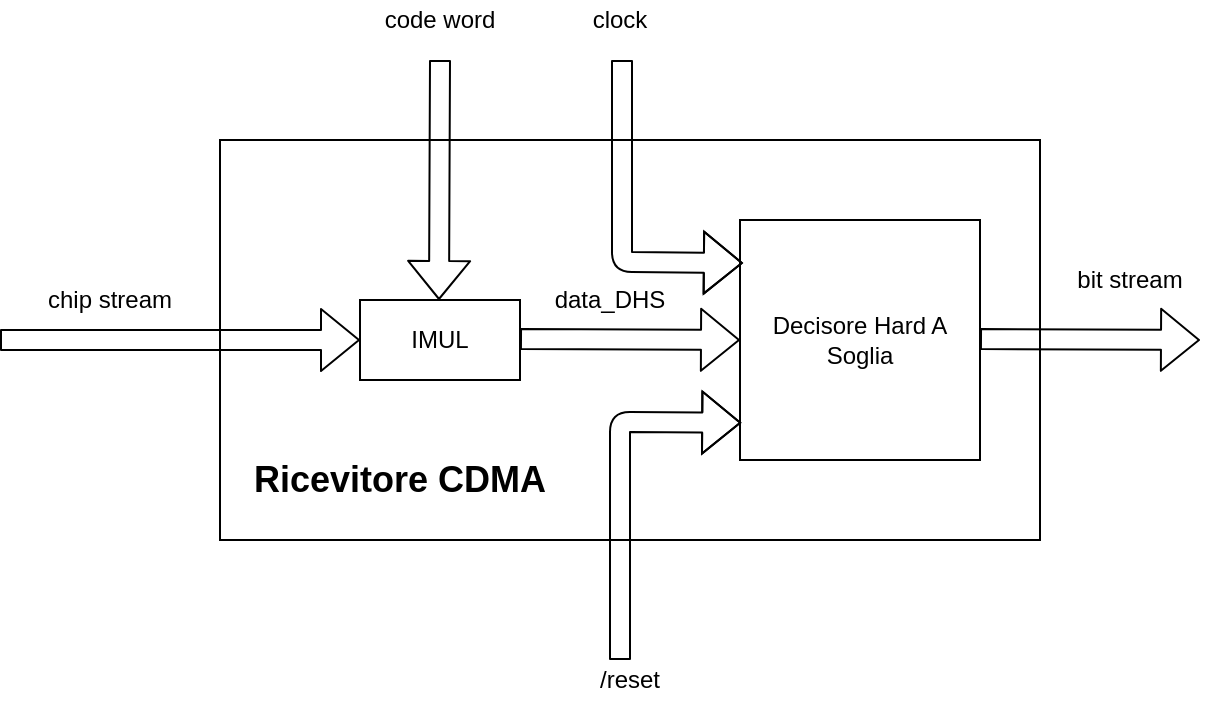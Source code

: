<mxfile version="12.6.7" type="device"><diagram id="MgMUlI55GwYFzyPAJZYc" name="Page-1"><mxGraphModel dx="1250" dy="681" grid="1" gridSize="10" guides="1" tooltips="1" connect="1" arrows="1" fold="1" page="1" pageScale="1" pageWidth="827" pageHeight="1169" math="0" shadow="0"><root><mxCell id="0"/><mxCell id="1" parent="0"/><mxCell id="zzR6vR1U2qTtrS7jRlox-1" value="" style="rounded=0;whiteSpace=wrap;html=1;" vertex="1" parent="1"><mxGeometry x="200" y="170" width="410" height="200" as="geometry"/></mxCell><mxCell id="zzR6vR1U2qTtrS7jRlox-2" value="Decisore Hard A Soglia" style="whiteSpace=wrap;html=1;aspect=fixed;" vertex="1" parent="1"><mxGeometry x="460" y="210" width="120" height="120" as="geometry"/></mxCell><mxCell id="zzR6vR1U2qTtrS7jRlox-3" value="" style="shape=flexArrow;endArrow=classic;html=1;" edge="1" parent="1" target="zzR6vR1U2qTtrS7jRlox-4"><mxGeometry width="50" height="50" relative="1" as="geometry"><mxPoint x="90" y="270" as="sourcePoint"/><mxPoint x="140" y="250" as="targetPoint"/></mxGeometry></mxCell><mxCell id="zzR6vR1U2qTtrS7jRlox-4" value="IMUL" style="rounded=0;whiteSpace=wrap;html=1;" vertex="1" parent="1"><mxGeometry x="270" y="250" width="80" height="40" as="geometry"/></mxCell><mxCell id="zzR6vR1U2qTtrS7jRlox-5" value="" style="shape=flexArrow;endArrow=classic;html=1;" edge="1" parent="1"><mxGeometry width="50" height="50" relative="1" as="geometry"><mxPoint x="310" y="130" as="sourcePoint"/><mxPoint x="309.5" y="250" as="targetPoint"/></mxGeometry></mxCell><mxCell id="zzR6vR1U2qTtrS7jRlox-6" value="" style="shape=flexArrow;endArrow=classic;html=1;" edge="1" parent="1"><mxGeometry width="50" height="50" relative="1" as="geometry"><mxPoint x="350" y="269.5" as="sourcePoint"/><mxPoint x="460" y="270" as="targetPoint"/></mxGeometry></mxCell><mxCell id="zzR6vR1U2qTtrS7jRlox-7" value="" style="shape=flexArrow;endArrow=classic;html=1;entryX=0.012;entryY=0.179;entryDx=0;entryDy=0;entryPerimeter=0;" edge="1" parent="1" target="zzR6vR1U2qTtrS7jRlox-2"><mxGeometry width="50" height="50" relative="1" as="geometry"><mxPoint x="401" y="130" as="sourcePoint"/><mxPoint x="400" y="250" as="targetPoint"/><Array as="points"><mxPoint x="401" y="231"/></Array></mxGeometry></mxCell><mxCell id="zzR6vR1U2qTtrS7jRlox-8" value="" style="shape=flexArrow;endArrow=classic;html=1;entryX=0.005;entryY=0.845;entryDx=0;entryDy=0;entryPerimeter=0;" edge="1" parent="1" target="zzR6vR1U2qTtrS7jRlox-2"><mxGeometry width="50" height="50" relative="1" as="geometry"><mxPoint x="400" y="430" as="sourcePoint"/><mxPoint x="471.44" y="241.48" as="targetPoint"/><Array as="points"><mxPoint x="400" y="311"/></Array></mxGeometry></mxCell><mxCell id="zzR6vR1U2qTtrS7jRlox-9" value="" style="shape=flexArrow;endArrow=classic;html=1;" edge="1" parent="1"><mxGeometry width="50" height="50" relative="1" as="geometry"><mxPoint x="580" y="269.5" as="sourcePoint"/><mxPoint x="690" y="270" as="targetPoint"/></mxGeometry></mxCell><mxCell id="zzR6vR1U2qTtrS7jRlox-10" value="chip stream" style="text;html=1;strokeColor=none;fillColor=none;align=center;verticalAlign=middle;whiteSpace=wrap;rounded=0;" vertex="1" parent="1"><mxGeometry x="100" y="240" width="90" height="20" as="geometry"/></mxCell><mxCell id="zzR6vR1U2qTtrS7jRlox-11" value="code word" style="text;html=1;strokeColor=none;fillColor=none;align=center;verticalAlign=middle;whiteSpace=wrap;rounded=0;" vertex="1" parent="1"><mxGeometry x="265" y="100" width="90" height="20" as="geometry"/></mxCell><mxCell id="zzR6vR1U2qTtrS7jRlox-13" value="clock" style="text;html=1;strokeColor=none;fillColor=none;align=center;verticalAlign=middle;whiteSpace=wrap;rounded=0;" vertex="1" parent="1"><mxGeometry x="355" y="100" width="90" height="20" as="geometry"/></mxCell><mxCell id="zzR6vR1U2qTtrS7jRlox-14" value="data_DHS" style="text;html=1;strokeColor=none;fillColor=none;align=center;verticalAlign=middle;whiteSpace=wrap;rounded=0;" vertex="1" parent="1"><mxGeometry x="350" y="240" width="90" height="20" as="geometry"/></mxCell><mxCell id="zzR6vR1U2qTtrS7jRlox-15" value="bit stream" style="text;html=1;strokeColor=none;fillColor=none;align=center;verticalAlign=middle;whiteSpace=wrap;rounded=0;" vertex="1" parent="1"><mxGeometry x="610" y="230" width="90" height="20" as="geometry"/></mxCell><mxCell id="zzR6vR1U2qTtrS7jRlox-16" value="/reset" style="text;html=1;strokeColor=none;fillColor=none;align=center;verticalAlign=middle;whiteSpace=wrap;rounded=0;" vertex="1" parent="1"><mxGeometry x="360" y="430" width="90" height="20" as="geometry"/></mxCell><mxCell id="zzR6vR1U2qTtrS7jRlox-17" value="&lt;b&gt;&lt;font style=&quot;font-size: 18px&quot;&gt;Ricevitore CDMA&lt;/font&gt;&lt;/b&gt;" style="text;html=1;strokeColor=none;fillColor=none;align=center;verticalAlign=middle;whiteSpace=wrap;rounded=0;" vertex="1" parent="1"><mxGeometry x="210" y="330" width="160" height="20" as="geometry"/></mxCell></root></mxGraphModel></diagram></mxfile>